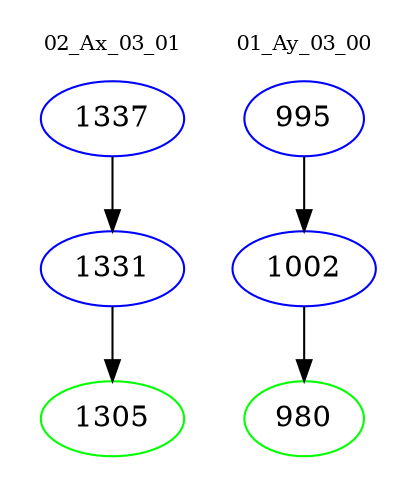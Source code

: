 digraph{
subgraph cluster_0 {
color = white
label = "02_Ax_03_01";
fontsize=10;
T0_1337 [label="1337", color="blue"]
T0_1337 -> T0_1331 [color="black"]
T0_1331 [label="1331", color="blue"]
T0_1331 -> T0_1305 [color="black"]
T0_1305 [label="1305", color="green"]
}
subgraph cluster_1 {
color = white
label = "01_Ay_03_00";
fontsize=10;
T1_995 [label="995", color="blue"]
T1_995 -> T1_1002 [color="black"]
T1_1002 [label="1002", color="blue"]
T1_1002 -> T1_980 [color="black"]
T1_980 [label="980", color="green"]
}
}

